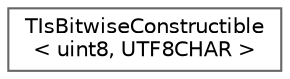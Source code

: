 digraph "Graphical Class Hierarchy"
{
 // INTERACTIVE_SVG=YES
 // LATEX_PDF_SIZE
  bgcolor="transparent";
  edge [fontname=Helvetica,fontsize=10,labelfontname=Helvetica,labelfontsize=10];
  node [fontname=Helvetica,fontsize=10,shape=box,height=0.2,width=0.4];
  rankdir="LR";
  Node0 [id="Node000000",label="TIsBitwiseConstructible\l\< uint8, UTF8CHAR \>",height=0.2,width=0.4,color="grey40", fillcolor="white", style="filled",URL="$d4/d3d/structTIsBitwiseConstructible_3_01uint8_00_01UTF8CHAR_01_4.html",tooltip=" "];
}
